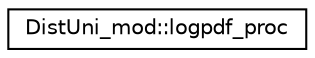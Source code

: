 digraph "Graphical Class Hierarchy"
{
 // LATEX_PDF_SIZE
  edge [fontname="Helvetica",fontsize="10",labelfontname="Helvetica",labelfontsize="10"];
  node [fontname="Helvetica",fontsize="10",shape=record];
  rankdir="LR";
  Node0 [label="DistUni_mod::logpdf_proc",height=0.2,width=0.4,color="black", fillcolor="white", style="filled",URL="$interfaceDistUni__mod_1_1logpdf__proc.html",tooltip=" "];
}
